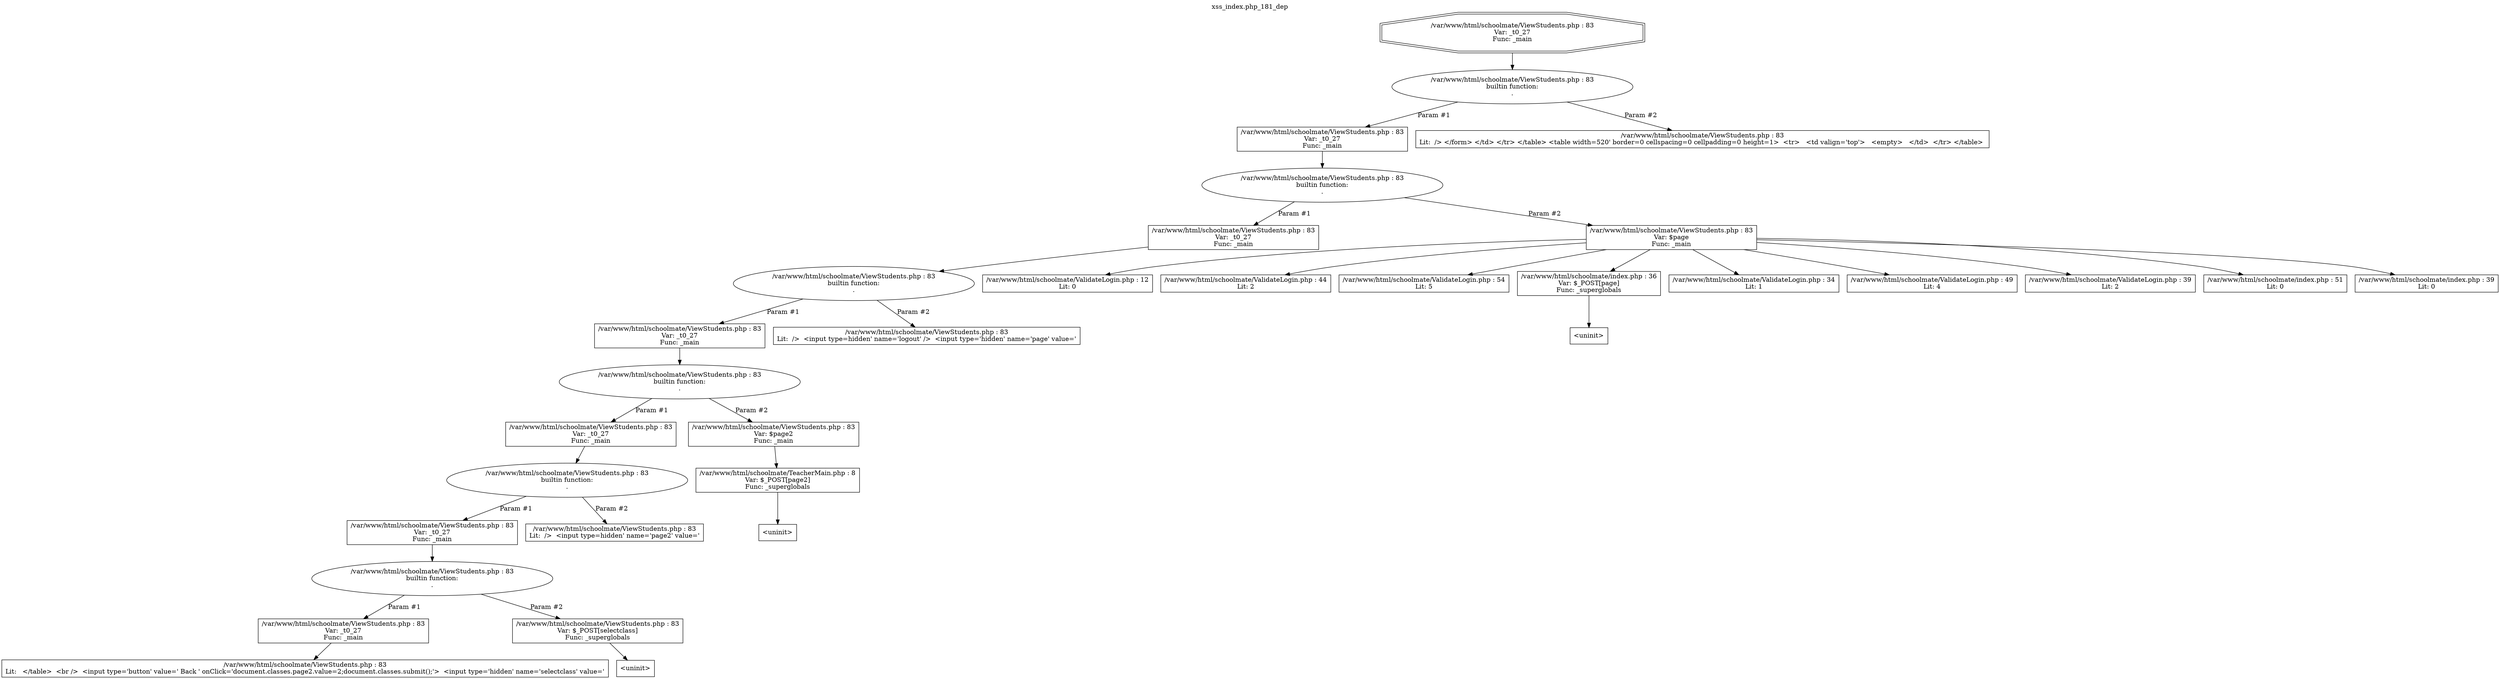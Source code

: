 digraph cfg {
  label="xss_index.php_181_dep";
  labelloc=t;
  n1 [shape=doubleoctagon, label="/var/www/html/schoolmate/ViewStudents.php : 83\nVar: _t0_27\nFunc: _main\n"];
  n2 [shape=ellipse, label="/var/www/html/schoolmate/ViewStudents.php : 83\nbuiltin function:\n.\n"];
  n3 [shape=box, label="/var/www/html/schoolmate/ViewStudents.php : 83\nVar: _t0_27\nFunc: _main\n"];
  n4 [shape=ellipse, label="/var/www/html/schoolmate/ViewStudents.php : 83\nbuiltin function:\n.\n"];
  n5 [shape=box, label="/var/www/html/schoolmate/ViewStudents.php : 83\nVar: _t0_27\nFunc: _main\n"];
  n6 [shape=ellipse, label="/var/www/html/schoolmate/ViewStudents.php : 83\nbuiltin function:\n.\n"];
  n7 [shape=box, label="/var/www/html/schoolmate/ViewStudents.php : 83\nVar: _t0_27\nFunc: _main\n"];
  n8 [shape=ellipse, label="/var/www/html/schoolmate/ViewStudents.php : 83\nbuiltin function:\n.\n"];
  n9 [shape=box, label="/var/www/html/schoolmate/ViewStudents.php : 83\nVar: _t0_27\nFunc: _main\n"];
  n10 [shape=ellipse, label="/var/www/html/schoolmate/ViewStudents.php : 83\nbuiltin function:\n.\n"];
  n11 [shape=box, label="/var/www/html/schoolmate/ViewStudents.php : 83\nVar: _t0_27\nFunc: _main\n"];
  n12 [shape=ellipse, label="/var/www/html/schoolmate/ViewStudents.php : 83\nbuiltin function:\n.\n"];
  n13 [shape=box, label="/var/www/html/schoolmate/ViewStudents.php : 83\nVar: _t0_27\nFunc: _main\n"];
  n14 [shape=box, label="/var/www/html/schoolmate/ViewStudents.php : 83\nLit:   </table>  <br />  <input type='button' value=' Back ' onClick='document.classes.page2.value=2;document.classes.submit();'>  <input type='hidden' name='selectclass' value='\n"];
  n15 [shape=box, label="/var/www/html/schoolmate/ViewStudents.php : 83\nVar: $_POST[selectclass]\nFunc: _superglobals\n"];
  n16 [shape=box, label="<uninit>"];
  n17 [shape=box, label="/var/www/html/schoolmate/ViewStudents.php : 83\nLit:  />  <input type=hidden' name='page2' value='\n"];
  n18 [shape=box, label="/var/www/html/schoolmate/ViewStudents.php : 83\nVar: $page2\nFunc: _main\n"];
  n19 [shape=box, label="/var/www/html/schoolmate/TeacherMain.php : 8\nVar: $_POST[page2]\nFunc: _superglobals\n"];
  n20 [shape=box, label="<uninit>"];
  n21 [shape=box, label="/var/www/html/schoolmate/ViewStudents.php : 83\nLit:  />  <input type=hidden' name='logout' />  <input type='hidden' name='page' value='\n"];
  n22 [shape=box, label="/var/www/html/schoolmate/ViewStudents.php : 83\nVar: $page\nFunc: _main\n"];
  n23 [shape=box, label="/var/www/html/schoolmate/ValidateLogin.php : 12\nLit: 0\n"];
  n24 [shape=box, label="/var/www/html/schoolmate/ValidateLogin.php : 44\nLit: 2\n"];
  n25 [shape=box, label="/var/www/html/schoolmate/ValidateLogin.php : 54\nLit: 5\n"];
  n26 [shape=box, label="/var/www/html/schoolmate/index.php : 36\nVar: $_POST[page]\nFunc: _superglobals\n"];
  n27 [shape=box, label="<uninit>"];
  n28 [shape=box, label="/var/www/html/schoolmate/ValidateLogin.php : 34\nLit: 1\n"];
  n29 [shape=box, label="/var/www/html/schoolmate/ValidateLogin.php : 49\nLit: 4\n"];
  n30 [shape=box, label="/var/www/html/schoolmate/ValidateLogin.php : 39\nLit: 2\n"];
  n31 [shape=box, label="/var/www/html/schoolmate/index.php : 51\nLit: 0\n"];
  n32 [shape=box, label="/var/www/html/schoolmate/index.php : 39\nLit: 0\n"];
  n33 [shape=box, label="/var/www/html/schoolmate/ViewStudents.php : 83\nLit:  /> </form> </td> </tr> </table> <table width=520' border=0 cellspacing=0 cellpadding=0 height=1>  <tr>   <td valign='top'>   <empty>   </td>  </tr> </table> \n"];
  n1 -> n2;
  n3 -> n4;
  n5 -> n6;
  n7 -> n8;
  n9 -> n10;
  n11 -> n12;
  n13 -> n14;
  n12 -> n13[label="Param #1"];
  n12 -> n15[label="Param #2"];
  n15 -> n16;
  n10 -> n11[label="Param #1"];
  n10 -> n17[label="Param #2"];
  n8 -> n9[label="Param #1"];
  n8 -> n18[label="Param #2"];
  n19 -> n20;
  n18 -> n19;
  n6 -> n7[label="Param #1"];
  n6 -> n21[label="Param #2"];
  n4 -> n5[label="Param #1"];
  n4 -> n22[label="Param #2"];
  n22 -> n23;
  n22 -> n24;
  n22 -> n25;
  n22 -> n26;
  n22 -> n28;
  n22 -> n29;
  n22 -> n30;
  n22 -> n31;
  n22 -> n32;
  n26 -> n27;
  n2 -> n3[label="Param #1"];
  n2 -> n33[label="Param #2"];
}

